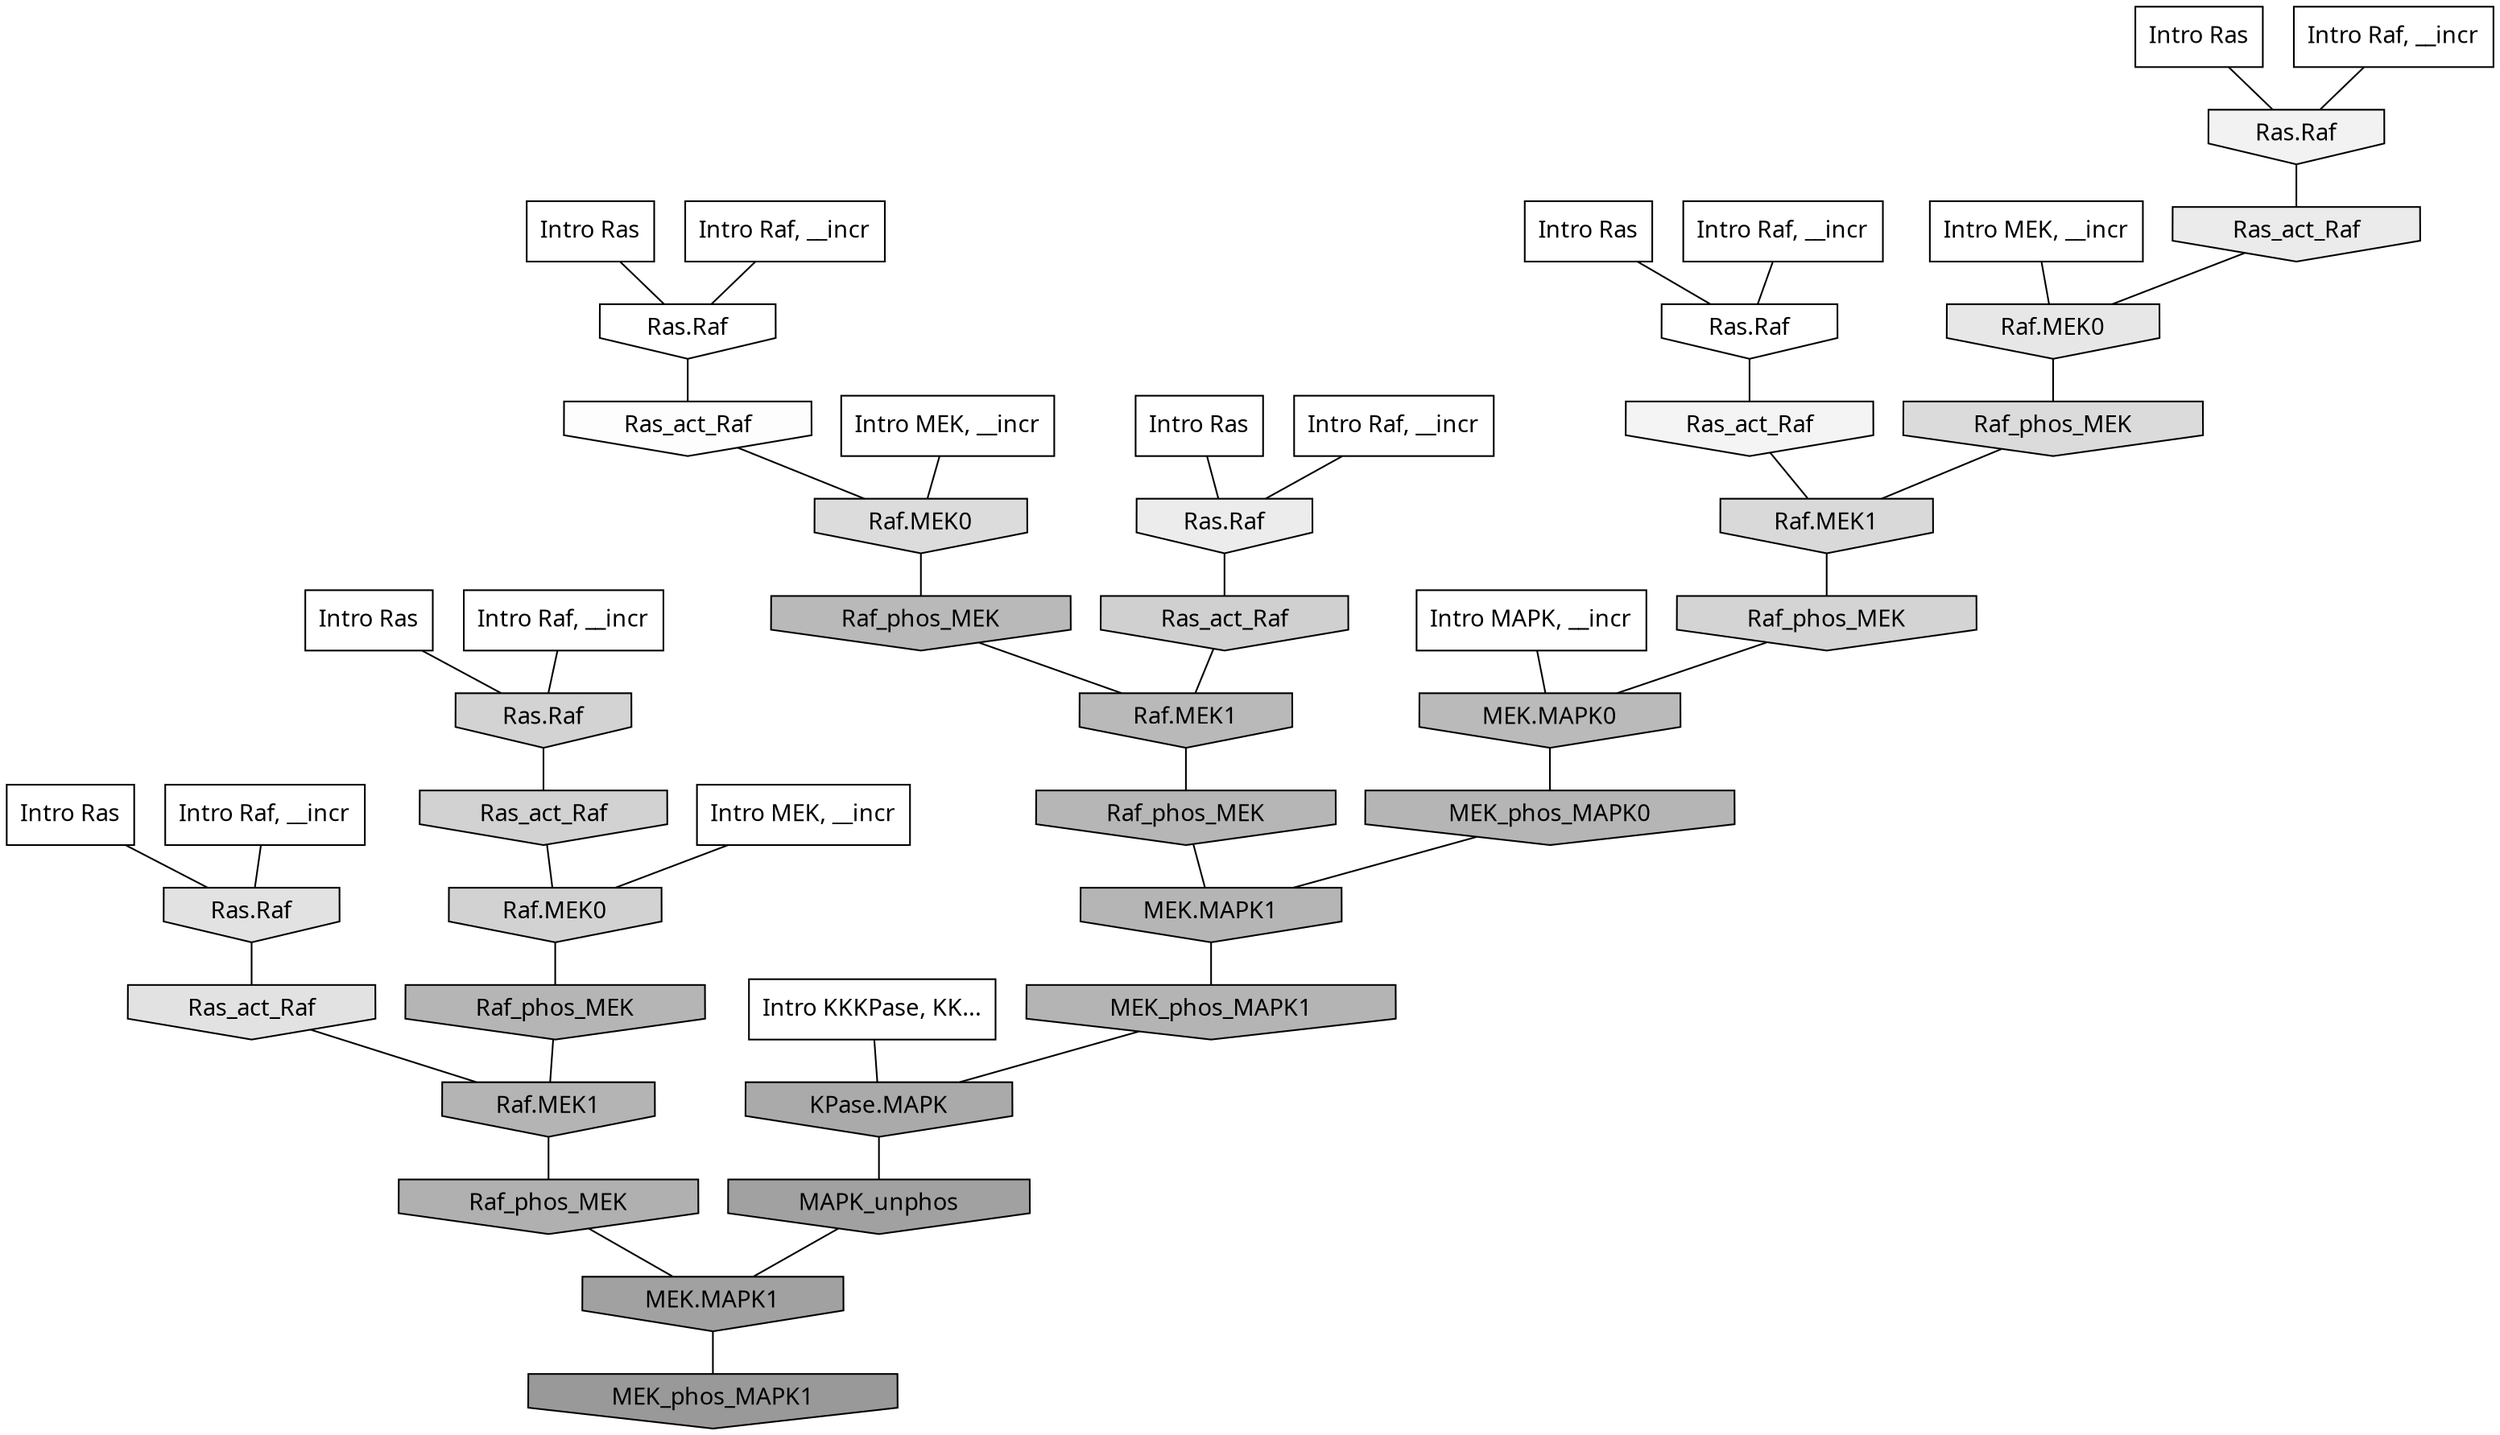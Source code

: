 digraph G{
  rankdir="TB";
  ranksep=0.30;
  node [fontname="CMU Serif"];
  edge [fontname="CMU Serif"];
  
  8 [label="Intro Ras", shape=rectangle, style=filled, fillcolor="0.000 0.000 1.000"]
  
  22 [label="Intro Ras", shape=rectangle, style=filled, fillcolor="0.000 0.000 1.000"]
  
  34 [label="Intro Ras", shape=rectangle, style=filled, fillcolor="0.000 0.000 1.000"]
  
  37 [label="Intro Ras", shape=rectangle, style=filled, fillcolor="0.000 0.000 1.000"]
  
  85 [label="Intro Ras", shape=rectangle, style=filled, fillcolor="0.000 0.000 1.000"]
  
  99 [label="Intro Ras", shape=rectangle, style=filled, fillcolor="0.000 0.000 1.000"]
  
  648 [label="Intro Raf, __incr", shape=rectangle, style=filled, fillcolor="0.000 0.000 1.000"]
  
  652 [label="Intro Raf, __incr", shape=rectangle, style=filled, fillcolor="0.000 0.000 1.000"]
  
  818 [label="Intro Raf, __incr", shape=rectangle, style=filled, fillcolor="0.000 0.000 1.000"]
  
  961 [label="Intro Raf, __incr", shape=rectangle, style=filled, fillcolor="0.000 0.000 1.000"]
  
  988 [label="Intro Raf, __incr", shape=rectangle, style=filled, fillcolor="0.000 0.000 1.000"]
  
  1007 [label="Intro Raf, __incr", shape=rectangle, style=filled, fillcolor="0.000 0.000 1.000"]
  
  1136 [label="Intro MEK, __incr", shape=rectangle, style=filled, fillcolor="0.000 0.000 1.000"]
  
  1362 [label="Intro MEK, __incr", shape=rectangle, style=filled, fillcolor="0.000 0.000 1.000"]
  
  1439 [label="Intro MEK, __incr", shape=rectangle, style=filled, fillcolor="0.000 0.000 1.000"]
  
  2130 [label="Intro MAPK, __incr", shape=rectangle, style=filled, fillcolor="0.000 0.000 1.000"]
  
  3101 [label="Intro KKKPase, KK...", shape=rectangle, style=filled, fillcolor="0.000 0.000 1.000"]
  
  3216 [label="Ras.Raf", shape=invhouse, style=filled, fillcolor="0.000 0.000 1.000"]
  
  3282 [label="Ras.Raf", shape=invhouse, style=filled, fillcolor="0.000 0.000 1.000"]
  
  3380 [label="Ras_act_Raf", shape=invhouse, style=filled, fillcolor="0.000 0.000 0.992"]
  
  3793 [label="Ras_act_Raf", shape=invhouse, style=filled, fillcolor="0.000 0.000 0.955"]
  
  3921 [label="Ras.Raf", shape=invhouse, style=filled, fillcolor="0.000 0.000 0.949"]
  
  4410 [label="Ras.Raf", shape=invhouse, style=filled, fillcolor="0.000 0.000 0.925"]
  
  4558 [label="Ras_act_Raf", shape=invhouse, style=filled, fillcolor="0.000 0.000 0.918"]
  
  4866 [label="Raf.MEK0", shape=invhouse, style=filled, fillcolor="0.000 0.000 0.904"]
  
  5289 [label="Ras.Raf", shape=invhouse, style=filled, fillcolor="0.000 0.000 0.886"]
  
  5312 [label="Ras_act_Raf", shape=invhouse, style=filled, fillcolor="0.000 0.000 0.885"]
  
  5925 [label="Raf.MEK0", shape=invhouse, style=filled, fillcolor="0.000 0.000 0.860"]
  
  5955 [label="Raf_phos_MEK", shape=invhouse, style=filled, fillcolor="0.000 0.000 0.859"]
  
  6169 [label="Raf.MEK1", shape=invhouse, style=filled, fillcolor="0.000 0.000 0.850"]
  
  6896 [label="Raf_phos_MEK", shape=invhouse, style=filled, fillcolor="0.000 0.000 0.829"]
  
  7061 [label="Ras.Raf", shape=invhouse, style=filled, fillcolor="0.000 0.000 0.825"]
  
  7137 [label="Ras_act_Raf", shape=invhouse, style=filled, fillcolor="0.000 0.000 0.823"]
  
  7140 [label="Raf.MEK0", shape=invhouse, style=filled, fillcolor="0.000 0.000 0.823"]
  
  7564 [label="Ras_act_Raf", shape=invhouse, style=filled, fillcolor="0.000 0.000 0.814"]
  
  12761 [label="MEK.MAPK0", shape=invhouse, style=filled, fillcolor="0.000 0.000 0.728"]
  
  12957 [label="Raf_phos_MEK", shape=invhouse, style=filled, fillcolor="0.000 0.000 0.725"]
  
  13110 [label="Raf.MEK1", shape=invhouse, style=filled, fillcolor="0.000 0.000 0.723"]
  
  14251 [label="Raf_phos_MEK", shape=invhouse, style=filled, fillcolor="0.000 0.000 0.711"]
  
  14466 [label="MEK_phos_MAPK0", shape=invhouse, style=filled, fillcolor="0.000 0.000 0.709"]
  
  14500 [label="Raf_phos_MEK", shape=invhouse, style=filled, fillcolor="0.000 0.000 0.709"]
  
  14656 [label="MEK.MAPK1", shape=invhouse, style=filled, fillcolor="0.000 0.000 0.708"]
  
  14760 [label="MEK_phos_MAPK1", shape=invhouse, style=filled, fillcolor="0.000 0.000 0.706"]
  
  14980 [label="Raf.MEK1", shape=invhouse, style=filled, fillcolor="0.000 0.000 0.704"]
  
  16130 [label="Raf_phos_MEK", shape=invhouse, style=filled, fillcolor="0.000 0.000 0.688"]
  
  17343 [label="KPase.MAPK", shape=invhouse, style=filled, fillcolor="0.000 0.000 0.665"]
  
  18506 [label="MAPK_unphos", shape=invhouse, style=filled, fillcolor="0.000 0.000 0.632"]
  
  18507 [label="MEK.MAPK1", shape=invhouse, style=filled, fillcolor="0.000 0.000 0.632"]
  
  19476 [label="MEK_phos_MAPK1", shape=invhouse, style=filled, fillcolor="0.000 0.000 0.600"]
  
  
  18507 -> 19476 [dir=none, color="0.000 0.000 0.000"] 
  18506 -> 18507 [dir=none, color="0.000 0.000 0.000"] 
  17343 -> 18506 [dir=none, color="0.000 0.000 0.000"] 
  16130 -> 18507 [dir=none, color="0.000 0.000 0.000"] 
  14980 -> 16130 [dir=none, color="0.000 0.000 0.000"] 
  14760 -> 17343 [dir=none, color="0.000 0.000 0.000"] 
  14656 -> 14760 [dir=none, color="0.000 0.000 0.000"] 
  14500 -> 14980 [dir=none, color="0.000 0.000 0.000"] 
  14466 -> 14656 [dir=none, color="0.000 0.000 0.000"] 
  14251 -> 14656 [dir=none, color="0.000 0.000 0.000"] 
  13110 -> 14251 [dir=none, color="0.000 0.000 0.000"] 
  12957 -> 13110 [dir=none, color="0.000 0.000 0.000"] 
  12761 -> 14466 [dir=none, color="0.000 0.000 0.000"] 
  7564 -> 13110 [dir=none, color="0.000 0.000 0.000"] 
  7140 -> 14500 [dir=none, color="0.000 0.000 0.000"] 
  7137 -> 7140 [dir=none, color="0.000 0.000 0.000"] 
  7061 -> 7137 [dir=none, color="0.000 0.000 0.000"] 
  6896 -> 12761 [dir=none, color="0.000 0.000 0.000"] 
  6169 -> 6896 [dir=none, color="0.000 0.000 0.000"] 
  5955 -> 6169 [dir=none, color="0.000 0.000 0.000"] 
  5925 -> 12957 [dir=none, color="0.000 0.000 0.000"] 
  5312 -> 14980 [dir=none, color="0.000 0.000 0.000"] 
  5289 -> 5312 [dir=none, color="0.000 0.000 0.000"] 
  4866 -> 5955 [dir=none, color="0.000 0.000 0.000"] 
  4558 -> 4866 [dir=none, color="0.000 0.000 0.000"] 
  4410 -> 7564 [dir=none, color="0.000 0.000 0.000"] 
  3921 -> 4558 [dir=none, color="0.000 0.000 0.000"] 
  3793 -> 6169 [dir=none, color="0.000 0.000 0.000"] 
  3380 -> 5925 [dir=none, color="0.000 0.000 0.000"] 
  3282 -> 3793 [dir=none, color="0.000 0.000 0.000"] 
  3216 -> 3380 [dir=none, color="0.000 0.000 0.000"] 
  3101 -> 17343 [dir=none, color="0.000 0.000 0.000"] 
  2130 -> 12761 [dir=none, color="0.000 0.000 0.000"] 
  1439 -> 4866 [dir=none, color="0.000 0.000 0.000"] 
  1362 -> 7140 [dir=none, color="0.000 0.000 0.000"] 
  1136 -> 5925 [dir=none, color="0.000 0.000 0.000"] 
  1007 -> 3282 [dir=none, color="0.000 0.000 0.000"] 
  988 -> 3216 [dir=none, color="0.000 0.000 0.000"] 
  961 -> 4410 [dir=none, color="0.000 0.000 0.000"] 
  818 -> 7061 [dir=none, color="0.000 0.000 0.000"] 
  652 -> 3921 [dir=none, color="0.000 0.000 0.000"] 
  648 -> 5289 [dir=none, color="0.000 0.000 0.000"] 
  99 -> 3921 [dir=none, color="0.000 0.000 0.000"] 
  85 -> 7061 [dir=none, color="0.000 0.000 0.000"] 
  37 -> 4410 [dir=none, color="0.000 0.000 0.000"] 
  34 -> 3282 [dir=none, color="0.000 0.000 0.000"] 
  22 -> 5289 [dir=none, color="0.000 0.000 0.000"] 
  8 -> 3216 [dir=none, color="0.000 0.000 0.000"] 
  
  }
